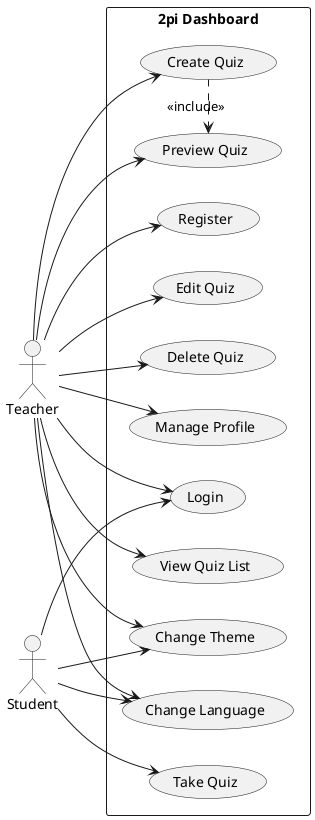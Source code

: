 @startuml
left to right direction
actor Teacher as T
actor Student as S
rectangle "2pi Dashboard" {
  usecase "Login" as UC1
  usecase "Register" as UC2
  usecase "Create Quiz" as UC3
  usecase "Edit Quiz" as UC4
  usecase "Delete Quiz" as UC5
  usecase "Manage Profile" as UC6
  usecase "View Quiz List" as UC7
  usecase "Preview Quiz" as UC8
  usecase "Take Quiz" as UC9
  usecase "Change Theme" as UC10
  usecase "Change Language" as UC11
}

T --> UC1
T --> UC2
T --> UC3
T --> UC4
T --> UC5
T --> UC6
T --> UC7
T --> UC8
T --> UC10
T --> UC11

S --> UC1
S --> UC9
S --> UC10
S --> UC11

UC3 .> UC8 : <<include>>
@enduml
